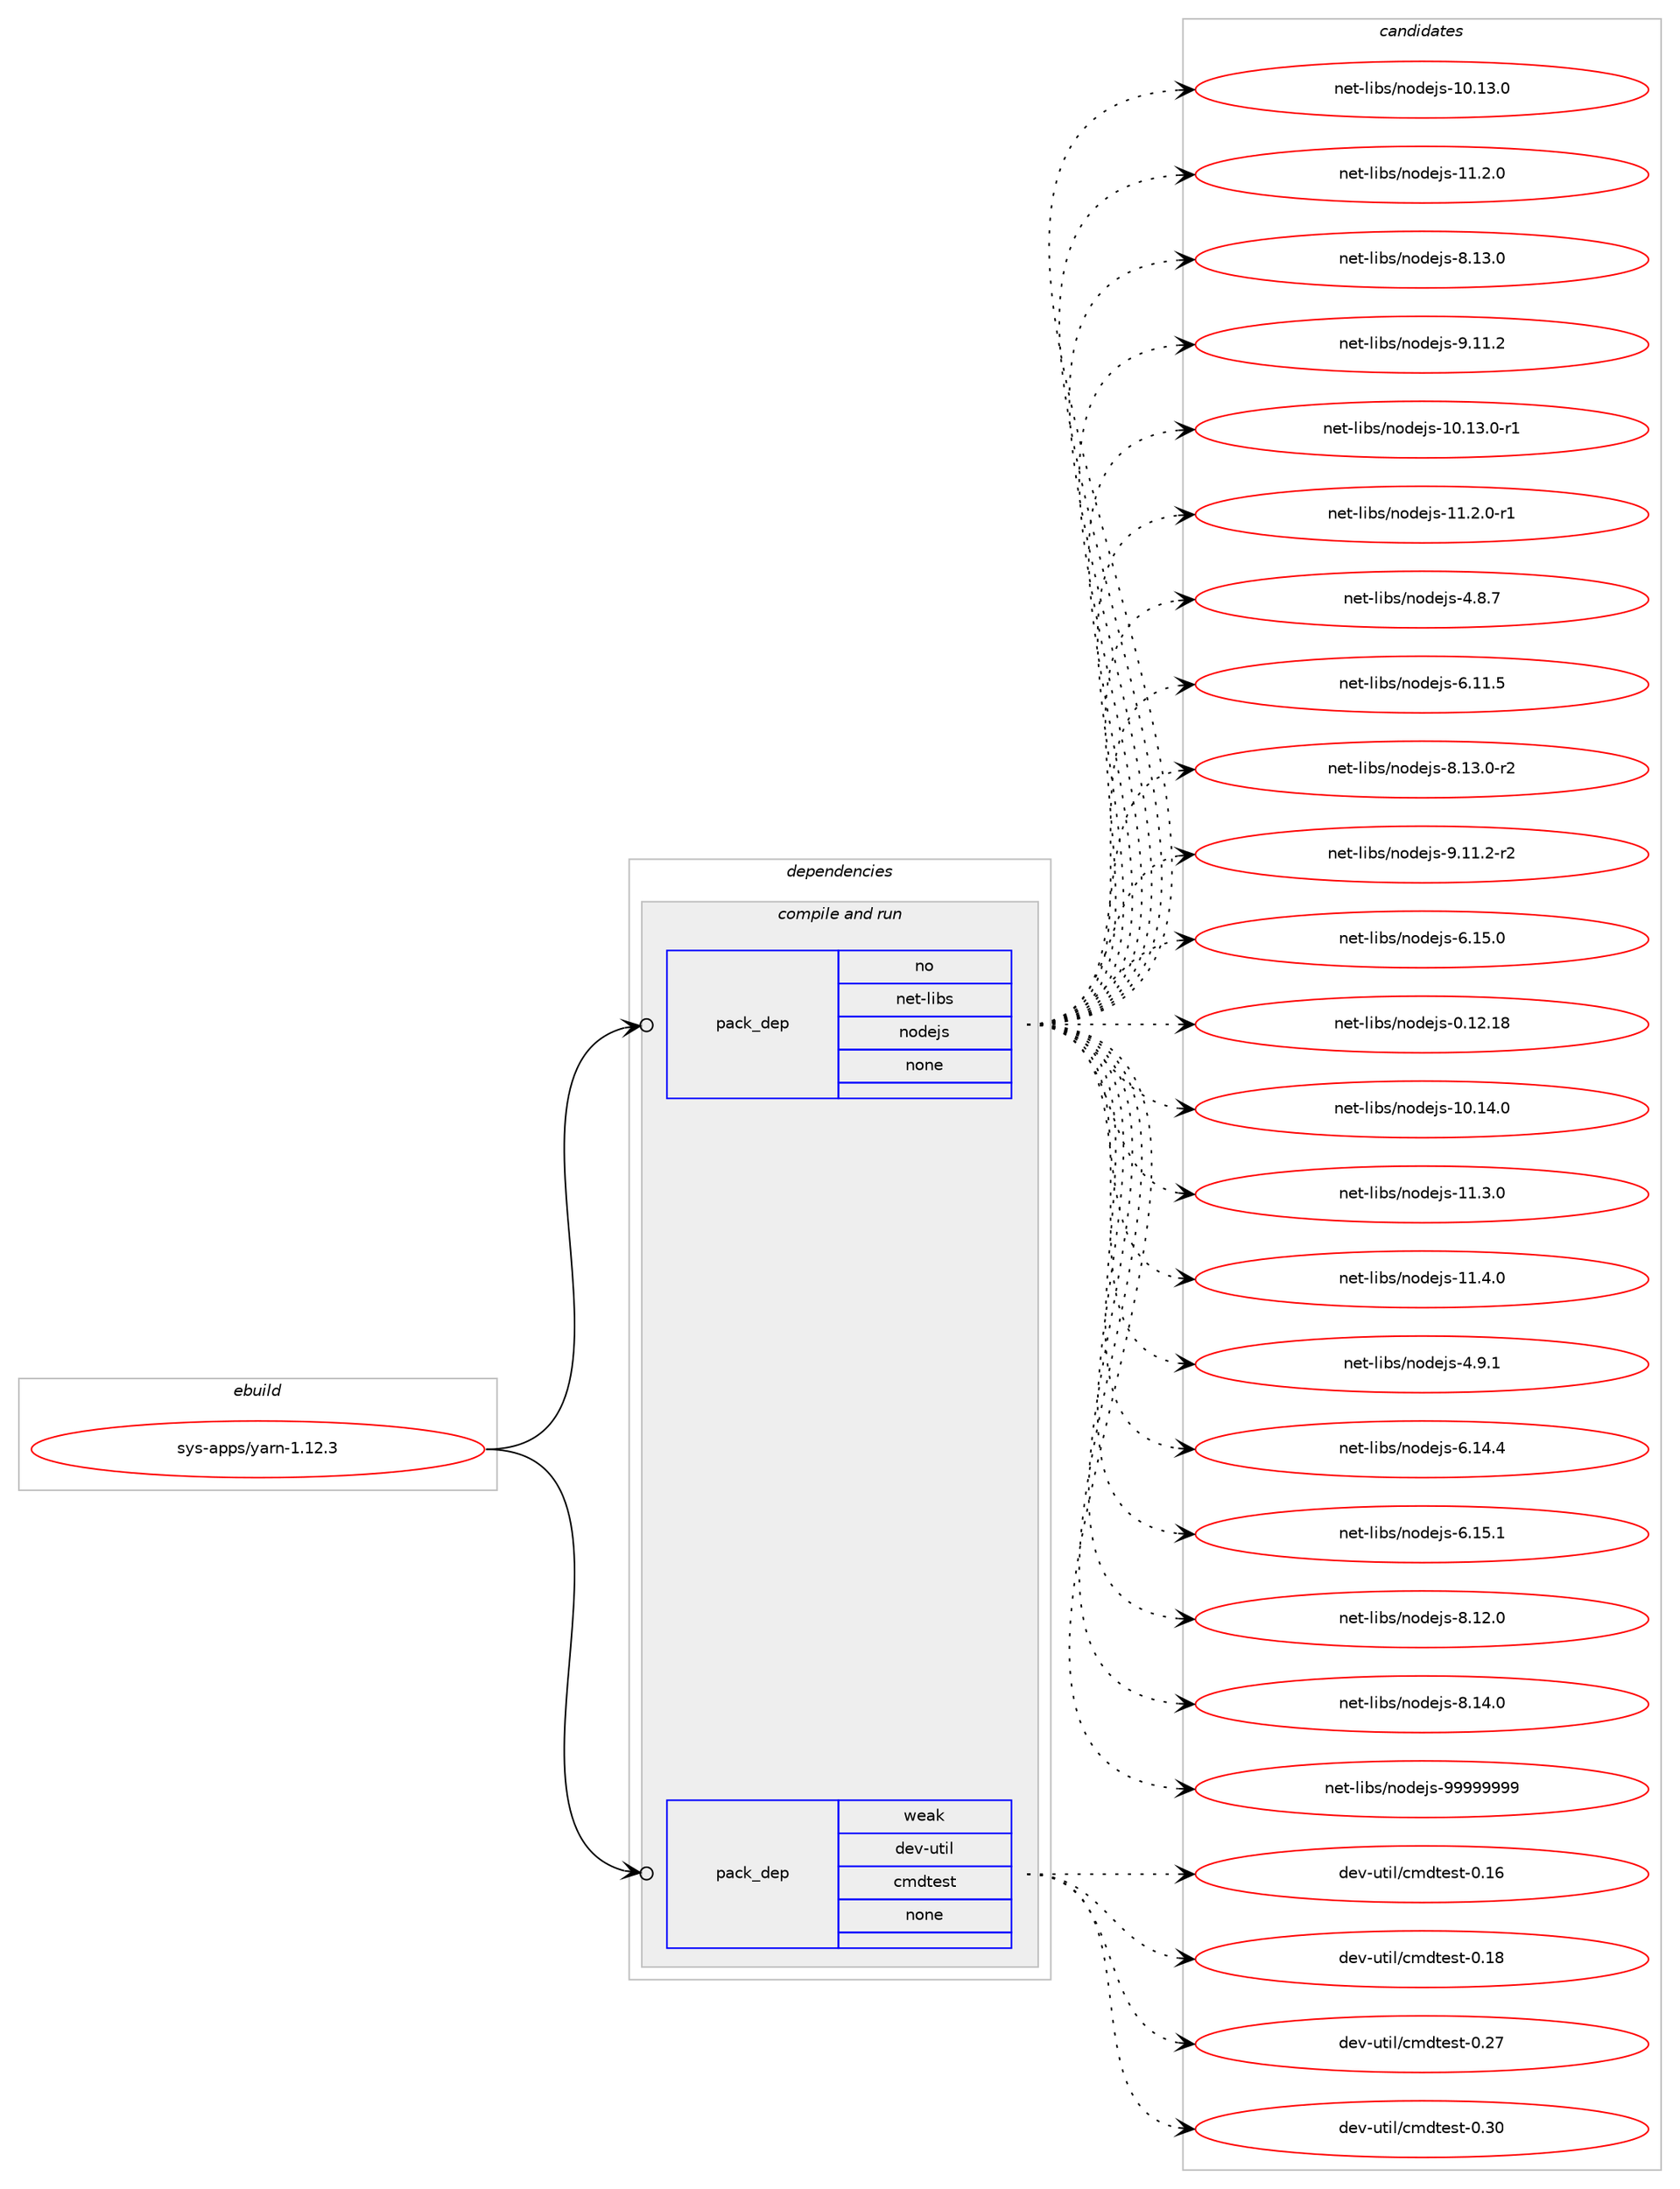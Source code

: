 digraph prolog {

# *************
# Graph options
# *************

newrank=true;
concentrate=true;
compound=true;
graph [rankdir=LR,fontname=Helvetica,fontsize=10,ranksep=1.5];#, ranksep=2.5, nodesep=0.2];
edge  [arrowhead=vee];
node  [fontname=Helvetica,fontsize=10];

# **********
# The ebuild
# **********

subgraph cluster_leftcol {
color=gray;
rank=same;
label=<<i>ebuild</i>>;
id [label="sys-apps/yarn-1.12.3", color=red, width=4, href="../sys-apps/yarn-1.12.3.svg"];
}

# ****************
# The dependencies
# ****************

subgraph cluster_midcol {
color=gray;
label=<<i>dependencies</i>>;
subgraph cluster_compile {
fillcolor="#eeeeee";
style=filled;
label=<<i>compile</i>>;
}
subgraph cluster_compileandrun {
fillcolor="#eeeeee";
style=filled;
label=<<i>compile and run</i>>;
subgraph pack5591 {
dependency6671 [label=<<TABLE BORDER="0" CELLBORDER="1" CELLSPACING="0" CELLPADDING="4" WIDTH="220"><TR><TD ROWSPAN="6" CELLPADDING="30">pack_dep</TD></TR><TR><TD WIDTH="110">no</TD></TR><TR><TD>net-libs</TD></TR><TR><TD>nodejs</TD></TR><TR><TD>none</TD></TR><TR><TD></TD></TR></TABLE>>, shape=none, color=blue];
}
id:e -> dependency6671:w [weight=20,style="solid",arrowhead="odotvee"];
subgraph pack5592 {
dependency6672 [label=<<TABLE BORDER="0" CELLBORDER="1" CELLSPACING="0" CELLPADDING="4" WIDTH="220"><TR><TD ROWSPAN="6" CELLPADDING="30">pack_dep</TD></TR><TR><TD WIDTH="110">weak</TD></TR><TR><TD>dev-util</TD></TR><TR><TD>cmdtest</TD></TR><TR><TD>none</TD></TR><TR><TD></TD></TR></TABLE>>, shape=none, color=blue];
}
id:e -> dependency6672:w [weight=20,style="solid",arrowhead="odotvee"];
}
subgraph cluster_run {
fillcolor="#eeeeee";
style=filled;
label=<<i>run</i>>;
}
}

# **************
# The candidates
# **************

subgraph cluster_choices {
rank=same;
color=gray;
label=<<i>candidates</i>>;

subgraph choice5591 {
color=black;
nodesep=1;
choice1101011164510810598115471101111001011061154549484649514648 [label="net-libs/nodejs-10.13.0", color=red, width=4,href="../net-libs/nodejs-10.13.0.svg"];
choice11010111645108105981154711011110010110611545494946504648 [label="net-libs/nodejs-11.2.0", color=red, width=4,href="../net-libs/nodejs-11.2.0.svg"];
choice11010111645108105981154711011110010110611545564649514648 [label="net-libs/nodejs-8.13.0", color=red, width=4,href="../net-libs/nodejs-8.13.0.svg"];
choice11010111645108105981154711011110010110611545574649494650 [label="net-libs/nodejs-9.11.2", color=red, width=4,href="../net-libs/nodejs-9.11.2.svg"];
choice11010111645108105981154711011110010110611545494846495146484511449 [label="net-libs/nodejs-10.13.0-r1", color=red, width=4,href="../net-libs/nodejs-10.13.0-r1.svg"];
choice110101116451081059811547110111100101106115454949465046484511449 [label="net-libs/nodejs-11.2.0-r1", color=red, width=4,href="../net-libs/nodejs-11.2.0-r1.svg"];
choice110101116451081059811547110111100101106115455246564655 [label="net-libs/nodejs-4.8.7", color=red, width=4,href="../net-libs/nodejs-4.8.7.svg"];
choice11010111645108105981154711011110010110611545544649494653 [label="net-libs/nodejs-6.11.5", color=red, width=4,href="../net-libs/nodejs-6.11.5.svg"];
choice110101116451081059811547110111100101106115455646495146484511450 [label="net-libs/nodejs-8.13.0-r2", color=red, width=4,href="../net-libs/nodejs-8.13.0-r2.svg"];
choice110101116451081059811547110111100101106115455746494946504511450 [label="net-libs/nodejs-9.11.2-r2", color=red, width=4,href="../net-libs/nodejs-9.11.2-r2.svg"];
choice11010111645108105981154711011110010110611545544649534648 [label="net-libs/nodejs-6.15.0", color=red, width=4,href="../net-libs/nodejs-6.15.0.svg"];
choice1101011164510810598115471101111001011061154548464950464956 [label="net-libs/nodejs-0.12.18", color=red, width=4,href="../net-libs/nodejs-0.12.18.svg"];
choice1101011164510810598115471101111001011061154549484649524648 [label="net-libs/nodejs-10.14.0", color=red, width=4,href="../net-libs/nodejs-10.14.0.svg"];
choice11010111645108105981154711011110010110611545494946514648 [label="net-libs/nodejs-11.3.0", color=red, width=4,href="../net-libs/nodejs-11.3.0.svg"];
choice11010111645108105981154711011110010110611545494946524648 [label="net-libs/nodejs-11.4.0", color=red, width=4,href="../net-libs/nodejs-11.4.0.svg"];
choice110101116451081059811547110111100101106115455246574649 [label="net-libs/nodejs-4.9.1", color=red, width=4,href="../net-libs/nodejs-4.9.1.svg"];
choice11010111645108105981154711011110010110611545544649524652 [label="net-libs/nodejs-6.14.4", color=red, width=4,href="../net-libs/nodejs-6.14.4.svg"];
choice11010111645108105981154711011110010110611545544649534649 [label="net-libs/nodejs-6.15.1", color=red, width=4,href="../net-libs/nodejs-6.15.1.svg"];
choice11010111645108105981154711011110010110611545564649504648 [label="net-libs/nodejs-8.12.0", color=red, width=4,href="../net-libs/nodejs-8.12.0.svg"];
choice11010111645108105981154711011110010110611545564649524648 [label="net-libs/nodejs-8.14.0", color=red, width=4,href="../net-libs/nodejs-8.14.0.svg"];
choice110101116451081059811547110111100101106115455757575757575757 [label="net-libs/nodejs-99999999", color=red, width=4,href="../net-libs/nodejs-99999999.svg"];
dependency6671:e -> choice1101011164510810598115471101111001011061154549484649514648:w [style=dotted,weight="100"];
dependency6671:e -> choice11010111645108105981154711011110010110611545494946504648:w [style=dotted,weight="100"];
dependency6671:e -> choice11010111645108105981154711011110010110611545564649514648:w [style=dotted,weight="100"];
dependency6671:e -> choice11010111645108105981154711011110010110611545574649494650:w [style=dotted,weight="100"];
dependency6671:e -> choice11010111645108105981154711011110010110611545494846495146484511449:w [style=dotted,weight="100"];
dependency6671:e -> choice110101116451081059811547110111100101106115454949465046484511449:w [style=dotted,weight="100"];
dependency6671:e -> choice110101116451081059811547110111100101106115455246564655:w [style=dotted,weight="100"];
dependency6671:e -> choice11010111645108105981154711011110010110611545544649494653:w [style=dotted,weight="100"];
dependency6671:e -> choice110101116451081059811547110111100101106115455646495146484511450:w [style=dotted,weight="100"];
dependency6671:e -> choice110101116451081059811547110111100101106115455746494946504511450:w [style=dotted,weight="100"];
dependency6671:e -> choice11010111645108105981154711011110010110611545544649534648:w [style=dotted,weight="100"];
dependency6671:e -> choice1101011164510810598115471101111001011061154548464950464956:w [style=dotted,weight="100"];
dependency6671:e -> choice1101011164510810598115471101111001011061154549484649524648:w [style=dotted,weight="100"];
dependency6671:e -> choice11010111645108105981154711011110010110611545494946514648:w [style=dotted,weight="100"];
dependency6671:e -> choice11010111645108105981154711011110010110611545494946524648:w [style=dotted,weight="100"];
dependency6671:e -> choice110101116451081059811547110111100101106115455246574649:w [style=dotted,weight="100"];
dependency6671:e -> choice11010111645108105981154711011110010110611545544649524652:w [style=dotted,weight="100"];
dependency6671:e -> choice11010111645108105981154711011110010110611545544649534649:w [style=dotted,weight="100"];
dependency6671:e -> choice11010111645108105981154711011110010110611545564649504648:w [style=dotted,weight="100"];
dependency6671:e -> choice11010111645108105981154711011110010110611545564649524648:w [style=dotted,weight="100"];
dependency6671:e -> choice110101116451081059811547110111100101106115455757575757575757:w [style=dotted,weight="100"];
}
subgraph choice5592 {
color=black;
nodesep=1;
choice1001011184511711610510847991091001161011151164548464954 [label="dev-util/cmdtest-0.16", color=red, width=4,href="../dev-util/cmdtest-0.16.svg"];
choice1001011184511711610510847991091001161011151164548464956 [label="dev-util/cmdtest-0.18", color=red, width=4,href="../dev-util/cmdtest-0.18.svg"];
choice1001011184511711610510847991091001161011151164548465055 [label="dev-util/cmdtest-0.27", color=red, width=4,href="../dev-util/cmdtest-0.27.svg"];
choice1001011184511711610510847991091001161011151164548465148 [label="dev-util/cmdtest-0.30", color=red, width=4,href="../dev-util/cmdtest-0.30.svg"];
dependency6672:e -> choice1001011184511711610510847991091001161011151164548464954:w [style=dotted,weight="100"];
dependency6672:e -> choice1001011184511711610510847991091001161011151164548464956:w [style=dotted,weight="100"];
dependency6672:e -> choice1001011184511711610510847991091001161011151164548465055:w [style=dotted,weight="100"];
dependency6672:e -> choice1001011184511711610510847991091001161011151164548465148:w [style=dotted,weight="100"];
}
}

}
